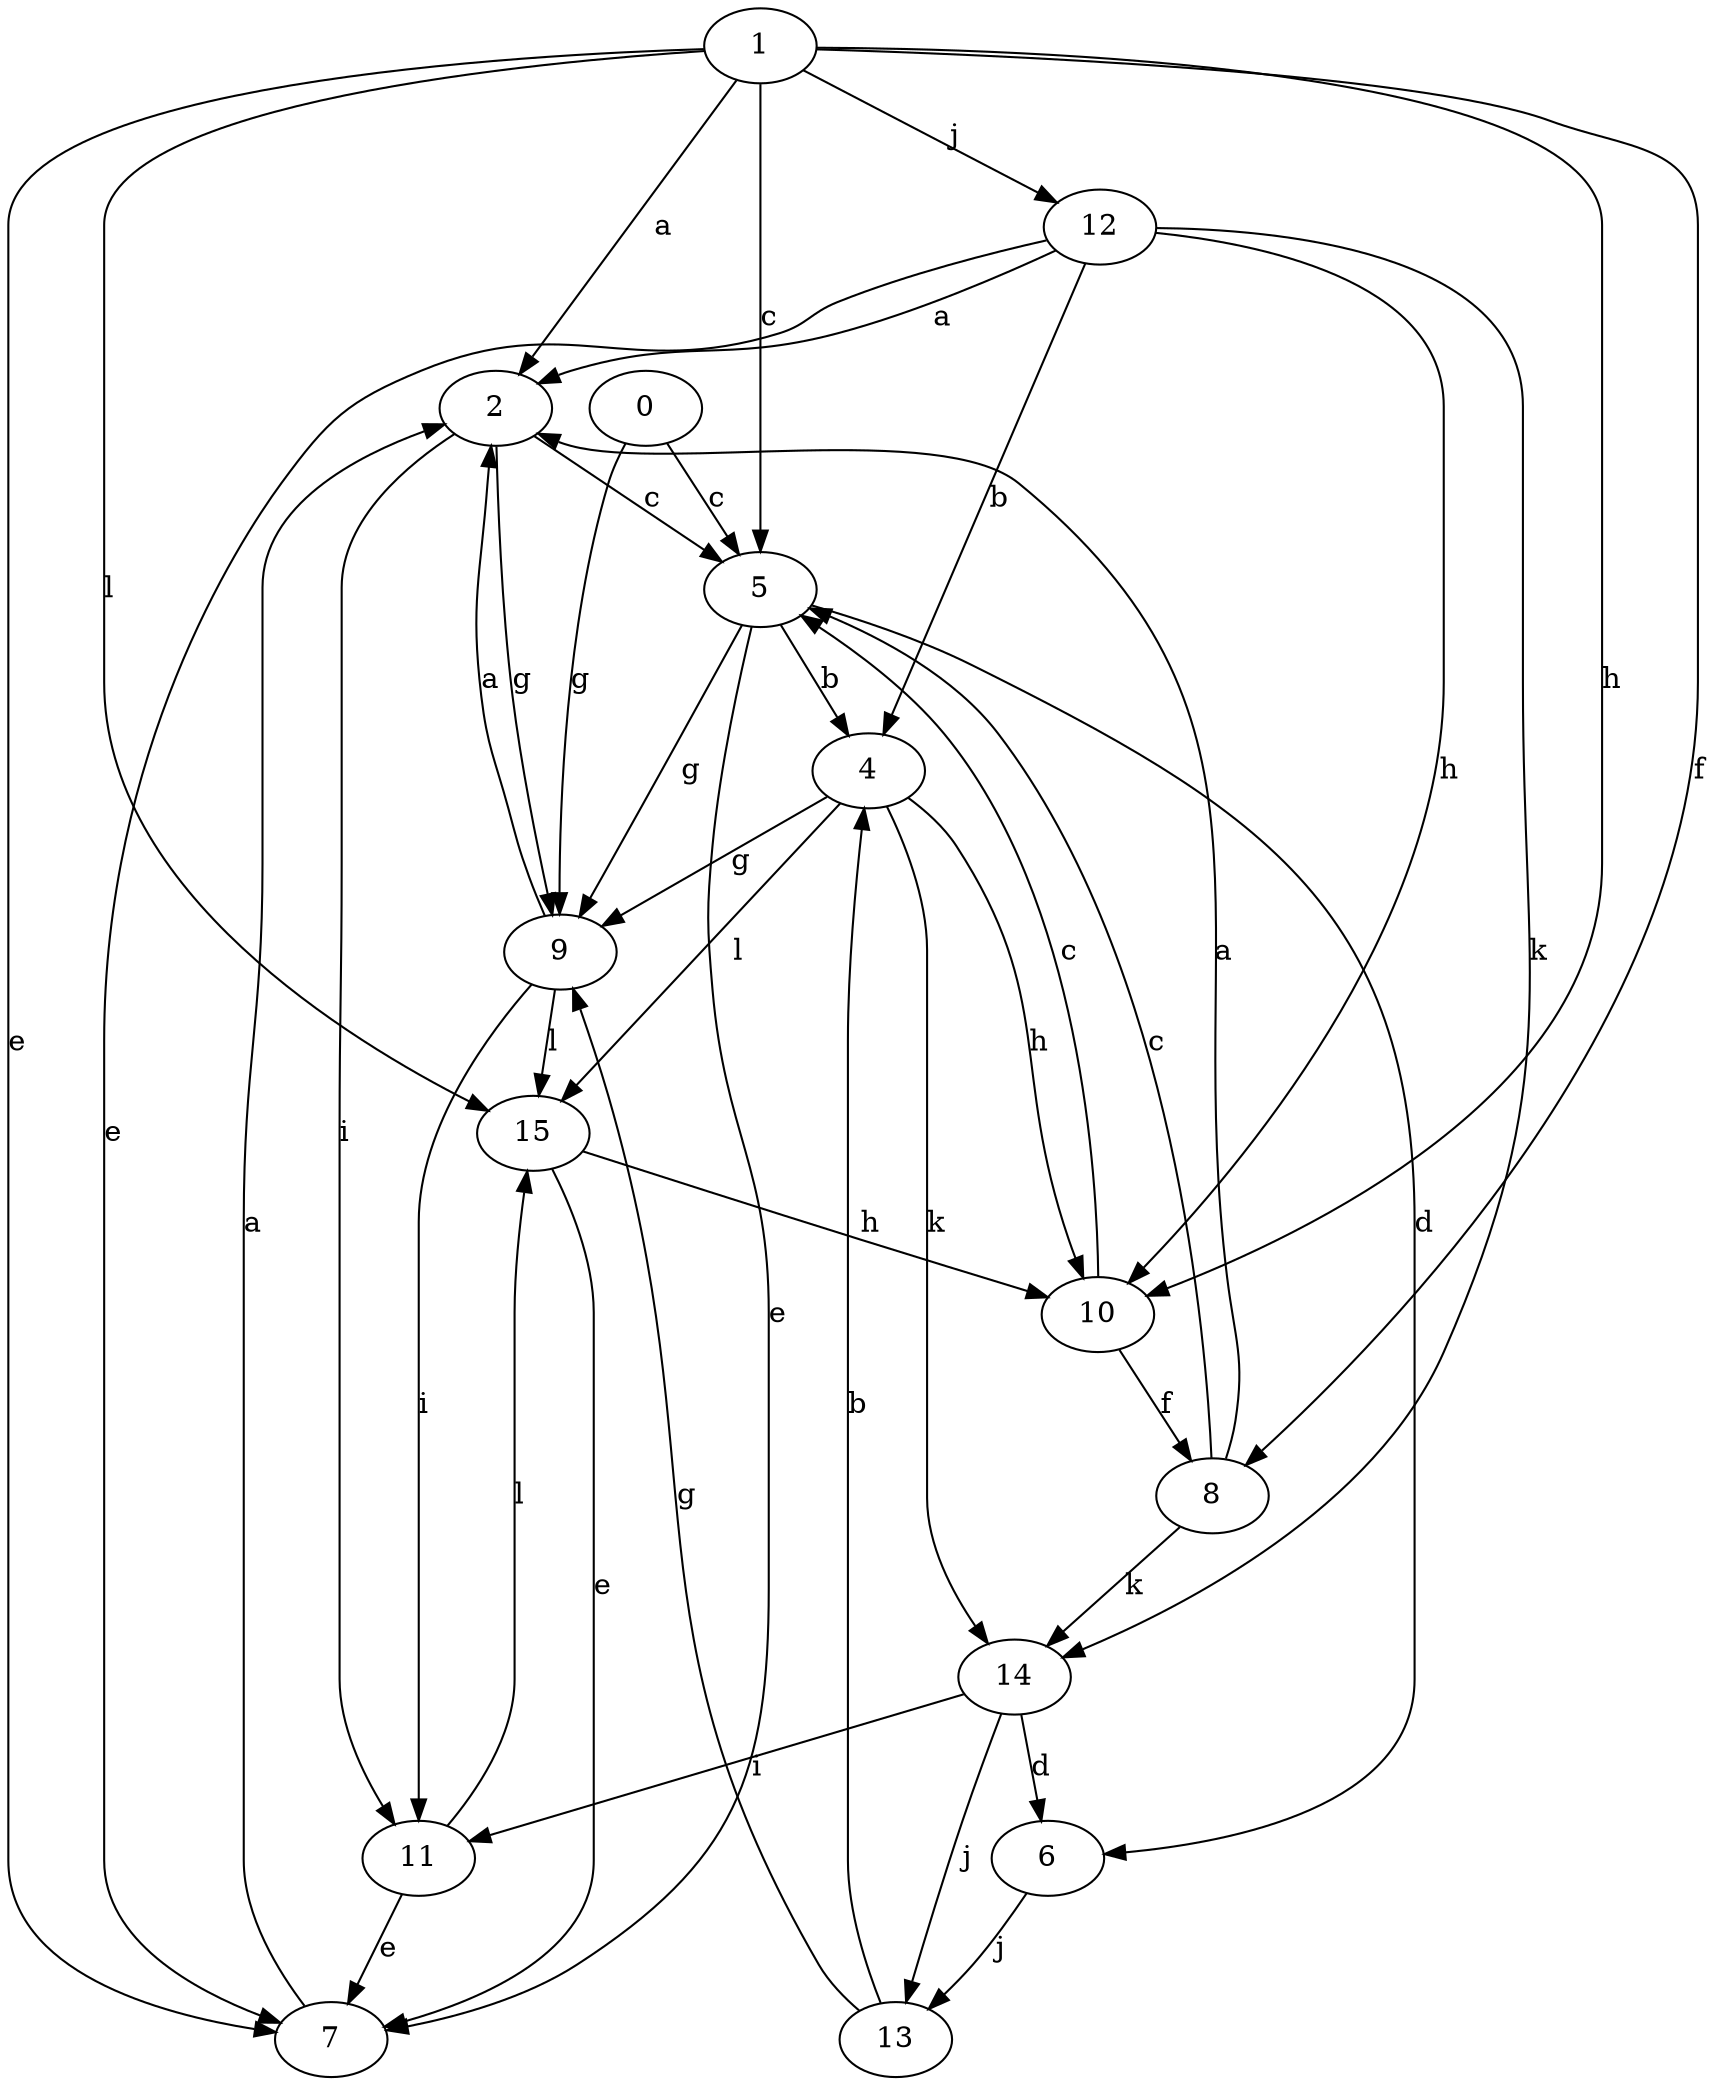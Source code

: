 strict digraph  {
2;
0;
4;
5;
6;
7;
8;
9;
1;
10;
11;
12;
13;
14;
15;
2 -> 5  [label=c];
2 -> 9  [label=g];
2 -> 11  [label=i];
0 -> 5  [label=c];
0 -> 9  [label=g];
4 -> 9  [label=g];
4 -> 10  [label=h];
4 -> 14  [label=k];
4 -> 15  [label=l];
5 -> 4  [label=b];
5 -> 6  [label=d];
5 -> 7  [label=e];
5 -> 9  [label=g];
6 -> 13  [label=j];
7 -> 2  [label=a];
8 -> 2  [label=a];
8 -> 5  [label=c];
8 -> 14  [label=k];
9 -> 2  [label=a];
9 -> 11  [label=i];
9 -> 15  [label=l];
1 -> 2  [label=a];
1 -> 5  [label=c];
1 -> 7  [label=e];
1 -> 8  [label=f];
1 -> 10  [label=h];
1 -> 12  [label=j];
1 -> 15  [label=l];
10 -> 5  [label=c];
10 -> 8  [label=f];
11 -> 7  [label=e];
11 -> 15  [label=l];
12 -> 2  [label=a];
12 -> 4  [label=b];
12 -> 7  [label=e];
12 -> 10  [label=h];
12 -> 14  [label=k];
13 -> 4  [label=b];
13 -> 9  [label=g];
14 -> 6  [label=d];
14 -> 11  [label=i];
14 -> 13  [label=j];
15 -> 7  [label=e];
15 -> 10  [label=h];
}
